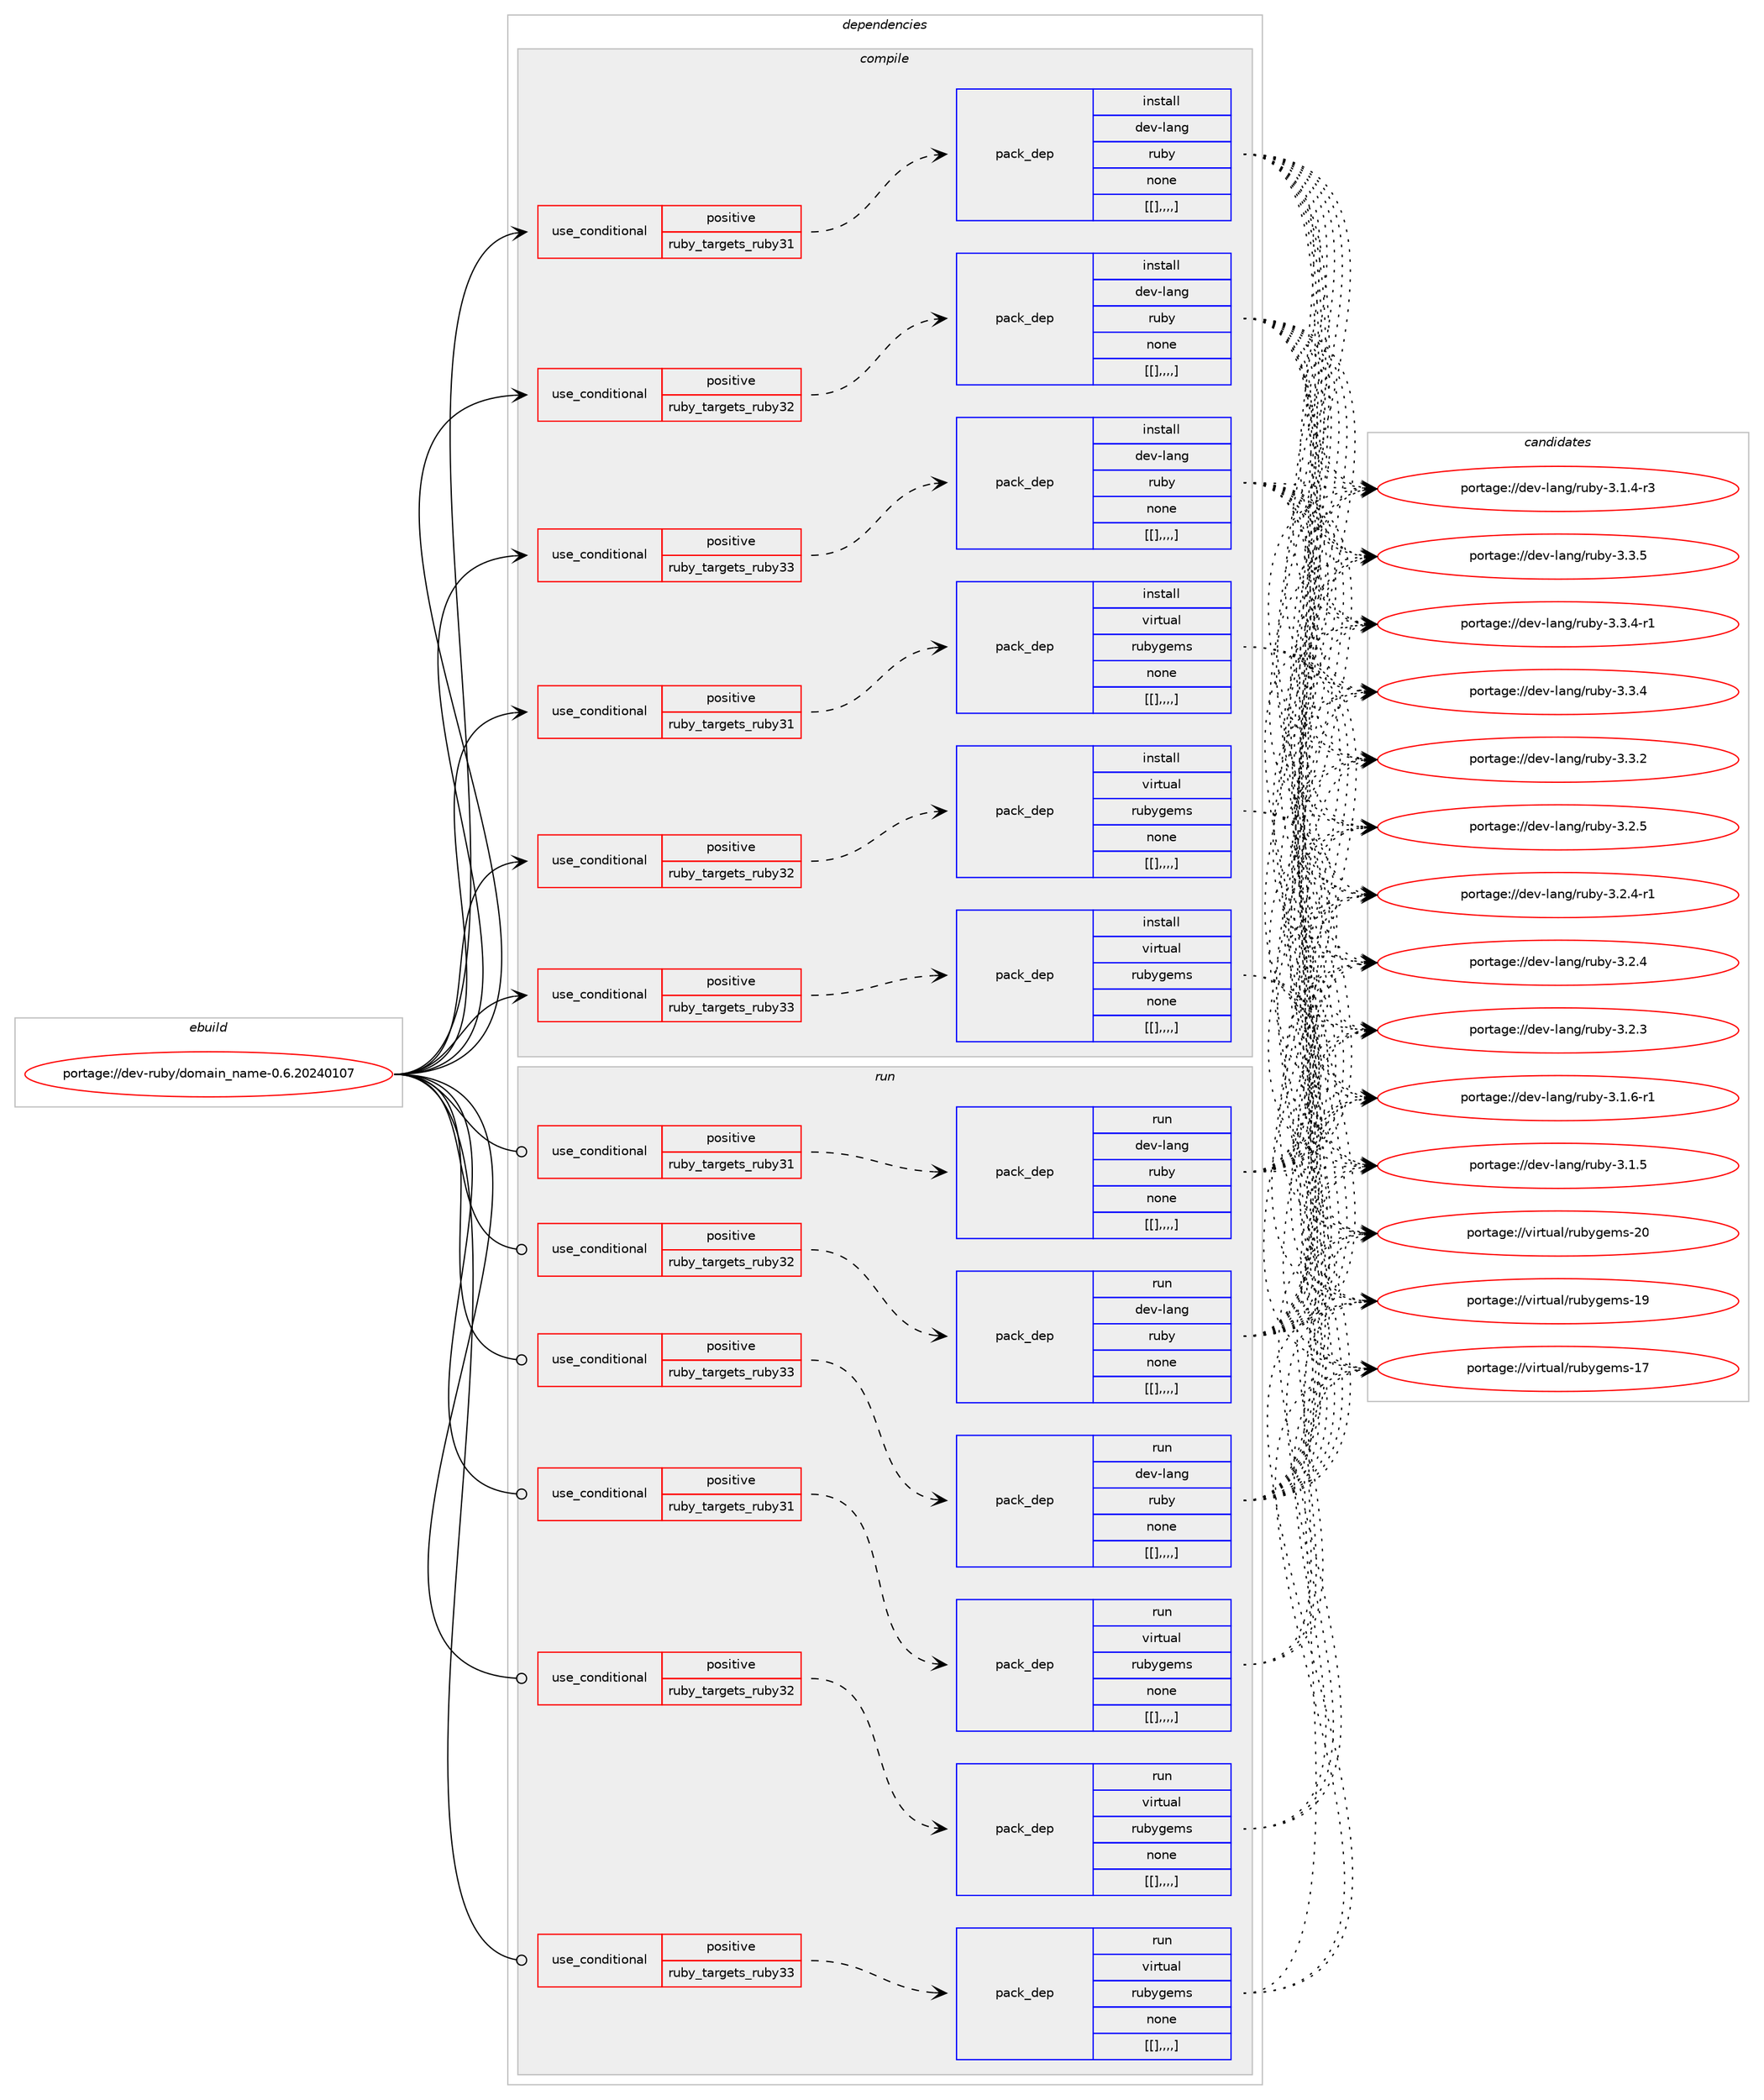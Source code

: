 digraph prolog {

# *************
# Graph options
# *************

newrank=true;
concentrate=true;
compound=true;
graph [rankdir=LR,fontname=Helvetica,fontsize=10,ranksep=1.5];#, ranksep=2.5, nodesep=0.2];
edge  [arrowhead=vee];
node  [fontname=Helvetica,fontsize=10];

# **********
# The ebuild
# **********

subgraph cluster_leftcol {
color=gray;
label=<<i>ebuild</i>>;
id [label="portage://dev-ruby/domain_name-0.6.20240107", color=red, width=4, href="../dev-ruby/domain_name-0.6.20240107.svg"];
}

# ****************
# The dependencies
# ****************

subgraph cluster_midcol {
color=gray;
label=<<i>dependencies</i>>;
subgraph cluster_compile {
fillcolor="#eeeeee";
style=filled;
label=<<i>compile</i>>;
subgraph cond47948 {
dependency184136 [label=<<TABLE BORDER="0" CELLBORDER="1" CELLSPACING="0" CELLPADDING="4"><TR><TD ROWSPAN="3" CELLPADDING="10">use_conditional</TD></TR><TR><TD>positive</TD></TR><TR><TD>ruby_targets_ruby31</TD></TR></TABLE>>, shape=none, color=red];
subgraph pack134898 {
dependency184137 [label=<<TABLE BORDER="0" CELLBORDER="1" CELLSPACING="0" CELLPADDING="4" WIDTH="220"><TR><TD ROWSPAN="6" CELLPADDING="30">pack_dep</TD></TR><TR><TD WIDTH="110">install</TD></TR><TR><TD>dev-lang</TD></TR><TR><TD>ruby</TD></TR><TR><TD>none</TD></TR><TR><TD>[[],,,,]</TD></TR></TABLE>>, shape=none, color=blue];
}
dependency184136:e -> dependency184137:w [weight=20,style="dashed",arrowhead="vee"];
}
id:e -> dependency184136:w [weight=20,style="solid",arrowhead="vee"];
subgraph cond47949 {
dependency184138 [label=<<TABLE BORDER="0" CELLBORDER="1" CELLSPACING="0" CELLPADDING="4"><TR><TD ROWSPAN="3" CELLPADDING="10">use_conditional</TD></TR><TR><TD>positive</TD></TR><TR><TD>ruby_targets_ruby31</TD></TR></TABLE>>, shape=none, color=red];
subgraph pack134899 {
dependency184139 [label=<<TABLE BORDER="0" CELLBORDER="1" CELLSPACING="0" CELLPADDING="4" WIDTH="220"><TR><TD ROWSPAN="6" CELLPADDING="30">pack_dep</TD></TR><TR><TD WIDTH="110">install</TD></TR><TR><TD>virtual</TD></TR><TR><TD>rubygems</TD></TR><TR><TD>none</TD></TR><TR><TD>[[],,,,]</TD></TR></TABLE>>, shape=none, color=blue];
}
dependency184138:e -> dependency184139:w [weight=20,style="dashed",arrowhead="vee"];
}
id:e -> dependency184138:w [weight=20,style="solid",arrowhead="vee"];
subgraph cond47950 {
dependency184140 [label=<<TABLE BORDER="0" CELLBORDER="1" CELLSPACING="0" CELLPADDING="4"><TR><TD ROWSPAN="3" CELLPADDING="10">use_conditional</TD></TR><TR><TD>positive</TD></TR><TR><TD>ruby_targets_ruby32</TD></TR></TABLE>>, shape=none, color=red];
subgraph pack134900 {
dependency184141 [label=<<TABLE BORDER="0" CELLBORDER="1" CELLSPACING="0" CELLPADDING="4" WIDTH="220"><TR><TD ROWSPAN="6" CELLPADDING="30">pack_dep</TD></TR><TR><TD WIDTH="110">install</TD></TR><TR><TD>dev-lang</TD></TR><TR><TD>ruby</TD></TR><TR><TD>none</TD></TR><TR><TD>[[],,,,]</TD></TR></TABLE>>, shape=none, color=blue];
}
dependency184140:e -> dependency184141:w [weight=20,style="dashed",arrowhead="vee"];
}
id:e -> dependency184140:w [weight=20,style="solid",arrowhead="vee"];
subgraph cond47951 {
dependency184142 [label=<<TABLE BORDER="0" CELLBORDER="1" CELLSPACING="0" CELLPADDING="4"><TR><TD ROWSPAN="3" CELLPADDING="10">use_conditional</TD></TR><TR><TD>positive</TD></TR><TR><TD>ruby_targets_ruby32</TD></TR></TABLE>>, shape=none, color=red];
subgraph pack134901 {
dependency184143 [label=<<TABLE BORDER="0" CELLBORDER="1" CELLSPACING="0" CELLPADDING="4" WIDTH="220"><TR><TD ROWSPAN="6" CELLPADDING="30">pack_dep</TD></TR><TR><TD WIDTH="110">install</TD></TR><TR><TD>virtual</TD></TR><TR><TD>rubygems</TD></TR><TR><TD>none</TD></TR><TR><TD>[[],,,,]</TD></TR></TABLE>>, shape=none, color=blue];
}
dependency184142:e -> dependency184143:w [weight=20,style="dashed",arrowhead="vee"];
}
id:e -> dependency184142:w [weight=20,style="solid",arrowhead="vee"];
subgraph cond47952 {
dependency184144 [label=<<TABLE BORDER="0" CELLBORDER="1" CELLSPACING="0" CELLPADDING="4"><TR><TD ROWSPAN="3" CELLPADDING="10">use_conditional</TD></TR><TR><TD>positive</TD></TR><TR><TD>ruby_targets_ruby33</TD></TR></TABLE>>, shape=none, color=red];
subgraph pack134902 {
dependency184145 [label=<<TABLE BORDER="0" CELLBORDER="1" CELLSPACING="0" CELLPADDING="4" WIDTH="220"><TR><TD ROWSPAN="6" CELLPADDING="30">pack_dep</TD></TR><TR><TD WIDTH="110">install</TD></TR><TR><TD>dev-lang</TD></TR><TR><TD>ruby</TD></TR><TR><TD>none</TD></TR><TR><TD>[[],,,,]</TD></TR></TABLE>>, shape=none, color=blue];
}
dependency184144:e -> dependency184145:w [weight=20,style="dashed",arrowhead="vee"];
}
id:e -> dependency184144:w [weight=20,style="solid",arrowhead="vee"];
subgraph cond47953 {
dependency184146 [label=<<TABLE BORDER="0" CELLBORDER="1" CELLSPACING="0" CELLPADDING="4"><TR><TD ROWSPAN="3" CELLPADDING="10">use_conditional</TD></TR><TR><TD>positive</TD></TR><TR><TD>ruby_targets_ruby33</TD></TR></TABLE>>, shape=none, color=red];
subgraph pack134903 {
dependency184147 [label=<<TABLE BORDER="0" CELLBORDER="1" CELLSPACING="0" CELLPADDING="4" WIDTH="220"><TR><TD ROWSPAN="6" CELLPADDING="30">pack_dep</TD></TR><TR><TD WIDTH="110">install</TD></TR><TR><TD>virtual</TD></TR><TR><TD>rubygems</TD></TR><TR><TD>none</TD></TR><TR><TD>[[],,,,]</TD></TR></TABLE>>, shape=none, color=blue];
}
dependency184146:e -> dependency184147:w [weight=20,style="dashed",arrowhead="vee"];
}
id:e -> dependency184146:w [weight=20,style="solid",arrowhead="vee"];
}
subgraph cluster_compileandrun {
fillcolor="#eeeeee";
style=filled;
label=<<i>compile and run</i>>;
}
subgraph cluster_run {
fillcolor="#eeeeee";
style=filled;
label=<<i>run</i>>;
subgraph cond47954 {
dependency184148 [label=<<TABLE BORDER="0" CELLBORDER="1" CELLSPACING="0" CELLPADDING="4"><TR><TD ROWSPAN="3" CELLPADDING="10">use_conditional</TD></TR><TR><TD>positive</TD></TR><TR><TD>ruby_targets_ruby31</TD></TR></TABLE>>, shape=none, color=red];
subgraph pack134904 {
dependency184149 [label=<<TABLE BORDER="0" CELLBORDER="1" CELLSPACING="0" CELLPADDING="4" WIDTH="220"><TR><TD ROWSPAN="6" CELLPADDING="30">pack_dep</TD></TR><TR><TD WIDTH="110">run</TD></TR><TR><TD>dev-lang</TD></TR><TR><TD>ruby</TD></TR><TR><TD>none</TD></TR><TR><TD>[[],,,,]</TD></TR></TABLE>>, shape=none, color=blue];
}
dependency184148:e -> dependency184149:w [weight=20,style="dashed",arrowhead="vee"];
}
id:e -> dependency184148:w [weight=20,style="solid",arrowhead="odot"];
subgraph cond47955 {
dependency184150 [label=<<TABLE BORDER="0" CELLBORDER="1" CELLSPACING="0" CELLPADDING="4"><TR><TD ROWSPAN="3" CELLPADDING="10">use_conditional</TD></TR><TR><TD>positive</TD></TR><TR><TD>ruby_targets_ruby31</TD></TR></TABLE>>, shape=none, color=red];
subgraph pack134905 {
dependency184151 [label=<<TABLE BORDER="0" CELLBORDER="1" CELLSPACING="0" CELLPADDING="4" WIDTH="220"><TR><TD ROWSPAN="6" CELLPADDING="30">pack_dep</TD></TR><TR><TD WIDTH="110">run</TD></TR><TR><TD>virtual</TD></TR><TR><TD>rubygems</TD></TR><TR><TD>none</TD></TR><TR><TD>[[],,,,]</TD></TR></TABLE>>, shape=none, color=blue];
}
dependency184150:e -> dependency184151:w [weight=20,style="dashed",arrowhead="vee"];
}
id:e -> dependency184150:w [weight=20,style="solid",arrowhead="odot"];
subgraph cond47956 {
dependency184152 [label=<<TABLE BORDER="0" CELLBORDER="1" CELLSPACING="0" CELLPADDING="4"><TR><TD ROWSPAN="3" CELLPADDING="10">use_conditional</TD></TR><TR><TD>positive</TD></TR><TR><TD>ruby_targets_ruby32</TD></TR></TABLE>>, shape=none, color=red];
subgraph pack134906 {
dependency184153 [label=<<TABLE BORDER="0" CELLBORDER="1" CELLSPACING="0" CELLPADDING="4" WIDTH="220"><TR><TD ROWSPAN="6" CELLPADDING="30">pack_dep</TD></TR><TR><TD WIDTH="110">run</TD></TR><TR><TD>dev-lang</TD></TR><TR><TD>ruby</TD></TR><TR><TD>none</TD></TR><TR><TD>[[],,,,]</TD></TR></TABLE>>, shape=none, color=blue];
}
dependency184152:e -> dependency184153:w [weight=20,style="dashed",arrowhead="vee"];
}
id:e -> dependency184152:w [weight=20,style="solid",arrowhead="odot"];
subgraph cond47957 {
dependency184154 [label=<<TABLE BORDER="0" CELLBORDER="1" CELLSPACING="0" CELLPADDING="4"><TR><TD ROWSPAN="3" CELLPADDING="10">use_conditional</TD></TR><TR><TD>positive</TD></TR><TR><TD>ruby_targets_ruby32</TD></TR></TABLE>>, shape=none, color=red];
subgraph pack134907 {
dependency184155 [label=<<TABLE BORDER="0" CELLBORDER="1" CELLSPACING="0" CELLPADDING="4" WIDTH="220"><TR><TD ROWSPAN="6" CELLPADDING="30">pack_dep</TD></TR><TR><TD WIDTH="110">run</TD></TR><TR><TD>virtual</TD></TR><TR><TD>rubygems</TD></TR><TR><TD>none</TD></TR><TR><TD>[[],,,,]</TD></TR></TABLE>>, shape=none, color=blue];
}
dependency184154:e -> dependency184155:w [weight=20,style="dashed",arrowhead="vee"];
}
id:e -> dependency184154:w [weight=20,style="solid",arrowhead="odot"];
subgraph cond47958 {
dependency184156 [label=<<TABLE BORDER="0" CELLBORDER="1" CELLSPACING="0" CELLPADDING="4"><TR><TD ROWSPAN="3" CELLPADDING="10">use_conditional</TD></TR><TR><TD>positive</TD></TR><TR><TD>ruby_targets_ruby33</TD></TR></TABLE>>, shape=none, color=red];
subgraph pack134908 {
dependency184157 [label=<<TABLE BORDER="0" CELLBORDER="1" CELLSPACING="0" CELLPADDING="4" WIDTH="220"><TR><TD ROWSPAN="6" CELLPADDING="30">pack_dep</TD></TR><TR><TD WIDTH="110">run</TD></TR><TR><TD>dev-lang</TD></TR><TR><TD>ruby</TD></TR><TR><TD>none</TD></TR><TR><TD>[[],,,,]</TD></TR></TABLE>>, shape=none, color=blue];
}
dependency184156:e -> dependency184157:w [weight=20,style="dashed",arrowhead="vee"];
}
id:e -> dependency184156:w [weight=20,style="solid",arrowhead="odot"];
subgraph cond47959 {
dependency184158 [label=<<TABLE BORDER="0" CELLBORDER="1" CELLSPACING="0" CELLPADDING="4"><TR><TD ROWSPAN="3" CELLPADDING="10">use_conditional</TD></TR><TR><TD>positive</TD></TR><TR><TD>ruby_targets_ruby33</TD></TR></TABLE>>, shape=none, color=red];
subgraph pack134909 {
dependency184159 [label=<<TABLE BORDER="0" CELLBORDER="1" CELLSPACING="0" CELLPADDING="4" WIDTH="220"><TR><TD ROWSPAN="6" CELLPADDING="30">pack_dep</TD></TR><TR><TD WIDTH="110">run</TD></TR><TR><TD>virtual</TD></TR><TR><TD>rubygems</TD></TR><TR><TD>none</TD></TR><TR><TD>[[],,,,]</TD></TR></TABLE>>, shape=none, color=blue];
}
dependency184158:e -> dependency184159:w [weight=20,style="dashed",arrowhead="vee"];
}
id:e -> dependency184158:w [weight=20,style="solid",arrowhead="odot"];
}
}

# **************
# The candidates
# **************

subgraph cluster_choices {
rank=same;
color=gray;
label=<<i>candidates</i>>;

subgraph choice134898 {
color=black;
nodesep=1;
choice10010111845108971101034711411798121455146514653 [label="portage://dev-lang/ruby-3.3.5", color=red, width=4,href="../dev-lang/ruby-3.3.5.svg"];
choice100101118451089711010347114117981214551465146524511449 [label="portage://dev-lang/ruby-3.3.4-r1", color=red, width=4,href="../dev-lang/ruby-3.3.4-r1.svg"];
choice10010111845108971101034711411798121455146514652 [label="portage://dev-lang/ruby-3.3.4", color=red, width=4,href="../dev-lang/ruby-3.3.4.svg"];
choice10010111845108971101034711411798121455146514650 [label="portage://dev-lang/ruby-3.3.2", color=red, width=4,href="../dev-lang/ruby-3.3.2.svg"];
choice10010111845108971101034711411798121455146504653 [label="portage://dev-lang/ruby-3.2.5", color=red, width=4,href="../dev-lang/ruby-3.2.5.svg"];
choice100101118451089711010347114117981214551465046524511449 [label="portage://dev-lang/ruby-3.2.4-r1", color=red, width=4,href="../dev-lang/ruby-3.2.4-r1.svg"];
choice10010111845108971101034711411798121455146504652 [label="portage://dev-lang/ruby-3.2.4", color=red, width=4,href="../dev-lang/ruby-3.2.4.svg"];
choice10010111845108971101034711411798121455146504651 [label="portage://dev-lang/ruby-3.2.3", color=red, width=4,href="../dev-lang/ruby-3.2.3.svg"];
choice100101118451089711010347114117981214551464946544511449 [label="portage://dev-lang/ruby-3.1.6-r1", color=red, width=4,href="../dev-lang/ruby-3.1.6-r1.svg"];
choice10010111845108971101034711411798121455146494653 [label="portage://dev-lang/ruby-3.1.5", color=red, width=4,href="../dev-lang/ruby-3.1.5.svg"];
choice100101118451089711010347114117981214551464946524511451 [label="portage://dev-lang/ruby-3.1.4-r3", color=red, width=4,href="../dev-lang/ruby-3.1.4-r3.svg"];
dependency184137:e -> choice10010111845108971101034711411798121455146514653:w [style=dotted,weight="100"];
dependency184137:e -> choice100101118451089711010347114117981214551465146524511449:w [style=dotted,weight="100"];
dependency184137:e -> choice10010111845108971101034711411798121455146514652:w [style=dotted,weight="100"];
dependency184137:e -> choice10010111845108971101034711411798121455146514650:w [style=dotted,weight="100"];
dependency184137:e -> choice10010111845108971101034711411798121455146504653:w [style=dotted,weight="100"];
dependency184137:e -> choice100101118451089711010347114117981214551465046524511449:w [style=dotted,weight="100"];
dependency184137:e -> choice10010111845108971101034711411798121455146504652:w [style=dotted,weight="100"];
dependency184137:e -> choice10010111845108971101034711411798121455146504651:w [style=dotted,weight="100"];
dependency184137:e -> choice100101118451089711010347114117981214551464946544511449:w [style=dotted,weight="100"];
dependency184137:e -> choice10010111845108971101034711411798121455146494653:w [style=dotted,weight="100"];
dependency184137:e -> choice100101118451089711010347114117981214551464946524511451:w [style=dotted,weight="100"];
}
subgraph choice134899 {
color=black;
nodesep=1;
choice118105114116117971084711411798121103101109115455048 [label="portage://virtual/rubygems-20", color=red, width=4,href="../virtual/rubygems-20.svg"];
choice118105114116117971084711411798121103101109115454957 [label="portage://virtual/rubygems-19", color=red, width=4,href="../virtual/rubygems-19.svg"];
choice118105114116117971084711411798121103101109115454955 [label="portage://virtual/rubygems-17", color=red, width=4,href="../virtual/rubygems-17.svg"];
dependency184139:e -> choice118105114116117971084711411798121103101109115455048:w [style=dotted,weight="100"];
dependency184139:e -> choice118105114116117971084711411798121103101109115454957:w [style=dotted,weight="100"];
dependency184139:e -> choice118105114116117971084711411798121103101109115454955:w [style=dotted,weight="100"];
}
subgraph choice134900 {
color=black;
nodesep=1;
choice10010111845108971101034711411798121455146514653 [label="portage://dev-lang/ruby-3.3.5", color=red, width=4,href="../dev-lang/ruby-3.3.5.svg"];
choice100101118451089711010347114117981214551465146524511449 [label="portage://dev-lang/ruby-3.3.4-r1", color=red, width=4,href="../dev-lang/ruby-3.3.4-r1.svg"];
choice10010111845108971101034711411798121455146514652 [label="portage://dev-lang/ruby-3.3.4", color=red, width=4,href="../dev-lang/ruby-3.3.4.svg"];
choice10010111845108971101034711411798121455146514650 [label="portage://dev-lang/ruby-3.3.2", color=red, width=4,href="../dev-lang/ruby-3.3.2.svg"];
choice10010111845108971101034711411798121455146504653 [label="portage://dev-lang/ruby-3.2.5", color=red, width=4,href="../dev-lang/ruby-3.2.5.svg"];
choice100101118451089711010347114117981214551465046524511449 [label="portage://dev-lang/ruby-3.2.4-r1", color=red, width=4,href="../dev-lang/ruby-3.2.4-r1.svg"];
choice10010111845108971101034711411798121455146504652 [label="portage://dev-lang/ruby-3.2.4", color=red, width=4,href="../dev-lang/ruby-3.2.4.svg"];
choice10010111845108971101034711411798121455146504651 [label="portage://dev-lang/ruby-3.2.3", color=red, width=4,href="../dev-lang/ruby-3.2.3.svg"];
choice100101118451089711010347114117981214551464946544511449 [label="portage://dev-lang/ruby-3.1.6-r1", color=red, width=4,href="../dev-lang/ruby-3.1.6-r1.svg"];
choice10010111845108971101034711411798121455146494653 [label="portage://dev-lang/ruby-3.1.5", color=red, width=4,href="../dev-lang/ruby-3.1.5.svg"];
choice100101118451089711010347114117981214551464946524511451 [label="portage://dev-lang/ruby-3.1.4-r3", color=red, width=4,href="../dev-lang/ruby-3.1.4-r3.svg"];
dependency184141:e -> choice10010111845108971101034711411798121455146514653:w [style=dotted,weight="100"];
dependency184141:e -> choice100101118451089711010347114117981214551465146524511449:w [style=dotted,weight="100"];
dependency184141:e -> choice10010111845108971101034711411798121455146514652:w [style=dotted,weight="100"];
dependency184141:e -> choice10010111845108971101034711411798121455146514650:w [style=dotted,weight="100"];
dependency184141:e -> choice10010111845108971101034711411798121455146504653:w [style=dotted,weight="100"];
dependency184141:e -> choice100101118451089711010347114117981214551465046524511449:w [style=dotted,weight="100"];
dependency184141:e -> choice10010111845108971101034711411798121455146504652:w [style=dotted,weight="100"];
dependency184141:e -> choice10010111845108971101034711411798121455146504651:w [style=dotted,weight="100"];
dependency184141:e -> choice100101118451089711010347114117981214551464946544511449:w [style=dotted,weight="100"];
dependency184141:e -> choice10010111845108971101034711411798121455146494653:w [style=dotted,weight="100"];
dependency184141:e -> choice100101118451089711010347114117981214551464946524511451:w [style=dotted,weight="100"];
}
subgraph choice134901 {
color=black;
nodesep=1;
choice118105114116117971084711411798121103101109115455048 [label="portage://virtual/rubygems-20", color=red, width=4,href="../virtual/rubygems-20.svg"];
choice118105114116117971084711411798121103101109115454957 [label="portage://virtual/rubygems-19", color=red, width=4,href="../virtual/rubygems-19.svg"];
choice118105114116117971084711411798121103101109115454955 [label="portage://virtual/rubygems-17", color=red, width=4,href="../virtual/rubygems-17.svg"];
dependency184143:e -> choice118105114116117971084711411798121103101109115455048:w [style=dotted,weight="100"];
dependency184143:e -> choice118105114116117971084711411798121103101109115454957:w [style=dotted,weight="100"];
dependency184143:e -> choice118105114116117971084711411798121103101109115454955:w [style=dotted,weight="100"];
}
subgraph choice134902 {
color=black;
nodesep=1;
choice10010111845108971101034711411798121455146514653 [label="portage://dev-lang/ruby-3.3.5", color=red, width=4,href="../dev-lang/ruby-3.3.5.svg"];
choice100101118451089711010347114117981214551465146524511449 [label="portage://dev-lang/ruby-3.3.4-r1", color=red, width=4,href="../dev-lang/ruby-3.3.4-r1.svg"];
choice10010111845108971101034711411798121455146514652 [label="portage://dev-lang/ruby-3.3.4", color=red, width=4,href="../dev-lang/ruby-3.3.4.svg"];
choice10010111845108971101034711411798121455146514650 [label="portage://dev-lang/ruby-3.3.2", color=red, width=4,href="../dev-lang/ruby-3.3.2.svg"];
choice10010111845108971101034711411798121455146504653 [label="portage://dev-lang/ruby-3.2.5", color=red, width=4,href="../dev-lang/ruby-3.2.5.svg"];
choice100101118451089711010347114117981214551465046524511449 [label="portage://dev-lang/ruby-3.2.4-r1", color=red, width=4,href="../dev-lang/ruby-3.2.4-r1.svg"];
choice10010111845108971101034711411798121455146504652 [label="portage://dev-lang/ruby-3.2.4", color=red, width=4,href="../dev-lang/ruby-3.2.4.svg"];
choice10010111845108971101034711411798121455146504651 [label="portage://dev-lang/ruby-3.2.3", color=red, width=4,href="../dev-lang/ruby-3.2.3.svg"];
choice100101118451089711010347114117981214551464946544511449 [label="portage://dev-lang/ruby-3.1.6-r1", color=red, width=4,href="../dev-lang/ruby-3.1.6-r1.svg"];
choice10010111845108971101034711411798121455146494653 [label="portage://dev-lang/ruby-3.1.5", color=red, width=4,href="../dev-lang/ruby-3.1.5.svg"];
choice100101118451089711010347114117981214551464946524511451 [label="portage://dev-lang/ruby-3.1.4-r3", color=red, width=4,href="../dev-lang/ruby-3.1.4-r3.svg"];
dependency184145:e -> choice10010111845108971101034711411798121455146514653:w [style=dotted,weight="100"];
dependency184145:e -> choice100101118451089711010347114117981214551465146524511449:w [style=dotted,weight="100"];
dependency184145:e -> choice10010111845108971101034711411798121455146514652:w [style=dotted,weight="100"];
dependency184145:e -> choice10010111845108971101034711411798121455146514650:w [style=dotted,weight="100"];
dependency184145:e -> choice10010111845108971101034711411798121455146504653:w [style=dotted,weight="100"];
dependency184145:e -> choice100101118451089711010347114117981214551465046524511449:w [style=dotted,weight="100"];
dependency184145:e -> choice10010111845108971101034711411798121455146504652:w [style=dotted,weight="100"];
dependency184145:e -> choice10010111845108971101034711411798121455146504651:w [style=dotted,weight="100"];
dependency184145:e -> choice100101118451089711010347114117981214551464946544511449:w [style=dotted,weight="100"];
dependency184145:e -> choice10010111845108971101034711411798121455146494653:w [style=dotted,weight="100"];
dependency184145:e -> choice100101118451089711010347114117981214551464946524511451:w [style=dotted,weight="100"];
}
subgraph choice134903 {
color=black;
nodesep=1;
choice118105114116117971084711411798121103101109115455048 [label="portage://virtual/rubygems-20", color=red, width=4,href="../virtual/rubygems-20.svg"];
choice118105114116117971084711411798121103101109115454957 [label="portage://virtual/rubygems-19", color=red, width=4,href="../virtual/rubygems-19.svg"];
choice118105114116117971084711411798121103101109115454955 [label="portage://virtual/rubygems-17", color=red, width=4,href="../virtual/rubygems-17.svg"];
dependency184147:e -> choice118105114116117971084711411798121103101109115455048:w [style=dotted,weight="100"];
dependency184147:e -> choice118105114116117971084711411798121103101109115454957:w [style=dotted,weight="100"];
dependency184147:e -> choice118105114116117971084711411798121103101109115454955:w [style=dotted,weight="100"];
}
subgraph choice134904 {
color=black;
nodesep=1;
choice10010111845108971101034711411798121455146514653 [label="portage://dev-lang/ruby-3.3.5", color=red, width=4,href="../dev-lang/ruby-3.3.5.svg"];
choice100101118451089711010347114117981214551465146524511449 [label="portage://dev-lang/ruby-3.3.4-r1", color=red, width=4,href="../dev-lang/ruby-3.3.4-r1.svg"];
choice10010111845108971101034711411798121455146514652 [label="portage://dev-lang/ruby-3.3.4", color=red, width=4,href="../dev-lang/ruby-3.3.4.svg"];
choice10010111845108971101034711411798121455146514650 [label="portage://dev-lang/ruby-3.3.2", color=red, width=4,href="../dev-lang/ruby-3.3.2.svg"];
choice10010111845108971101034711411798121455146504653 [label="portage://dev-lang/ruby-3.2.5", color=red, width=4,href="../dev-lang/ruby-3.2.5.svg"];
choice100101118451089711010347114117981214551465046524511449 [label="portage://dev-lang/ruby-3.2.4-r1", color=red, width=4,href="../dev-lang/ruby-3.2.4-r1.svg"];
choice10010111845108971101034711411798121455146504652 [label="portage://dev-lang/ruby-3.2.4", color=red, width=4,href="../dev-lang/ruby-3.2.4.svg"];
choice10010111845108971101034711411798121455146504651 [label="portage://dev-lang/ruby-3.2.3", color=red, width=4,href="../dev-lang/ruby-3.2.3.svg"];
choice100101118451089711010347114117981214551464946544511449 [label="portage://dev-lang/ruby-3.1.6-r1", color=red, width=4,href="../dev-lang/ruby-3.1.6-r1.svg"];
choice10010111845108971101034711411798121455146494653 [label="portage://dev-lang/ruby-3.1.5", color=red, width=4,href="../dev-lang/ruby-3.1.5.svg"];
choice100101118451089711010347114117981214551464946524511451 [label="portage://dev-lang/ruby-3.1.4-r3", color=red, width=4,href="../dev-lang/ruby-3.1.4-r3.svg"];
dependency184149:e -> choice10010111845108971101034711411798121455146514653:w [style=dotted,weight="100"];
dependency184149:e -> choice100101118451089711010347114117981214551465146524511449:w [style=dotted,weight="100"];
dependency184149:e -> choice10010111845108971101034711411798121455146514652:w [style=dotted,weight="100"];
dependency184149:e -> choice10010111845108971101034711411798121455146514650:w [style=dotted,weight="100"];
dependency184149:e -> choice10010111845108971101034711411798121455146504653:w [style=dotted,weight="100"];
dependency184149:e -> choice100101118451089711010347114117981214551465046524511449:w [style=dotted,weight="100"];
dependency184149:e -> choice10010111845108971101034711411798121455146504652:w [style=dotted,weight="100"];
dependency184149:e -> choice10010111845108971101034711411798121455146504651:w [style=dotted,weight="100"];
dependency184149:e -> choice100101118451089711010347114117981214551464946544511449:w [style=dotted,weight="100"];
dependency184149:e -> choice10010111845108971101034711411798121455146494653:w [style=dotted,weight="100"];
dependency184149:e -> choice100101118451089711010347114117981214551464946524511451:w [style=dotted,weight="100"];
}
subgraph choice134905 {
color=black;
nodesep=1;
choice118105114116117971084711411798121103101109115455048 [label="portage://virtual/rubygems-20", color=red, width=4,href="../virtual/rubygems-20.svg"];
choice118105114116117971084711411798121103101109115454957 [label="portage://virtual/rubygems-19", color=red, width=4,href="../virtual/rubygems-19.svg"];
choice118105114116117971084711411798121103101109115454955 [label="portage://virtual/rubygems-17", color=red, width=4,href="../virtual/rubygems-17.svg"];
dependency184151:e -> choice118105114116117971084711411798121103101109115455048:w [style=dotted,weight="100"];
dependency184151:e -> choice118105114116117971084711411798121103101109115454957:w [style=dotted,weight="100"];
dependency184151:e -> choice118105114116117971084711411798121103101109115454955:w [style=dotted,weight="100"];
}
subgraph choice134906 {
color=black;
nodesep=1;
choice10010111845108971101034711411798121455146514653 [label="portage://dev-lang/ruby-3.3.5", color=red, width=4,href="../dev-lang/ruby-3.3.5.svg"];
choice100101118451089711010347114117981214551465146524511449 [label="portage://dev-lang/ruby-3.3.4-r1", color=red, width=4,href="../dev-lang/ruby-3.3.4-r1.svg"];
choice10010111845108971101034711411798121455146514652 [label="portage://dev-lang/ruby-3.3.4", color=red, width=4,href="../dev-lang/ruby-3.3.4.svg"];
choice10010111845108971101034711411798121455146514650 [label="portage://dev-lang/ruby-3.3.2", color=red, width=4,href="../dev-lang/ruby-3.3.2.svg"];
choice10010111845108971101034711411798121455146504653 [label="portage://dev-lang/ruby-3.2.5", color=red, width=4,href="../dev-lang/ruby-3.2.5.svg"];
choice100101118451089711010347114117981214551465046524511449 [label="portage://dev-lang/ruby-3.2.4-r1", color=red, width=4,href="../dev-lang/ruby-3.2.4-r1.svg"];
choice10010111845108971101034711411798121455146504652 [label="portage://dev-lang/ruby-3.2.4", color=red, width=4,href="../dev-lang/ruby-3.2.4.svg"];
choice10010111845108971101034711411798121455146504651 [label="portage://dev-lang/ruby-3.2.3", color=red, width=4,href="../dev-lang/ruby-3.2.3.svg"];
choice100101118451089711010347114117981214551464946544511449 [label="portage://dev-lang/ruby-3.1.6-r1", color=red, width=4,href="../dev-lang/ruby-3.1.6-r1.svg"];
choice10010111845108971101034711411798121455146494653 [label="portage://dev-lang/ruby-3.1.5", color=red, width=4,href="../dev-lang/ruby-3.1.5.svg"];
choice100101118451089711010347114117981214551464946524511451 [label="portage://dev-lang/ruby-3.1.4-r3", color=red, width=4,href="../dev-lang/ruby-3.1.4-r3.svg"];
dependency184153:e -> choice10010111845108971101034711411798121455146514653:w [style=dotted,weight="100"];
dependency184153:e -> choice100101118451089711010347114117981214551465146524511449:w [style=dotted,weight="100"];
dependency184153:e -> choice10010111845108971101034711411798121455146514652:w [style=dotted,weight="100"];
dependency184153:e -> choice10010111845108971101034711411798121455146514650:w [style=dotted,weight="100"];
dependency184153:e -> choice10010111845108971101034711411798121455146504653:w [style=dotted,weight="100"];
dependency184153:e -> choice100101118451089711010347114117981214551465046524511449:w [style=dotted,weight="100"];
dependency184153:e -> choice10010111845108971101034711411798121455146504652:w [style=dotted,weight="100"];
dependency184153:e -> choice10010111845108971101034711411798121455146504651:w [style=dotted,weight="100"];
dependency184153:e -> choice100101118451089711010347114117981214551464946544511449:w [style=dotted,weight="100"];
dependency184153:e -> choice10010111845108971101034711411798121455146494653:w [style=dotted,weight="100"];
dependency184153:e -> choice100101118451089711010347114117981214551464946524511451:w [style=dotted,weight="100"];
}
subgraph choice134907 {
color=black;
nodesep=1;
choice118105114116117971084711411798121103101109115455048 [label="portage://virtual/rubygems-20", color=red, width=4,href="../virtual/rubygems-20.svg"];
choice118105114116117971084711411798121103101109115454957 [label="portage://virtual/rubygems-19", color=red, width=4,href="../virtual/rubygems-19.svg"];
choice118105114116117971084711411798121103101109115454955 [label="portage://virtual/rubygems-17", color=red, width=4,href="../virtual/rubygems-17.svg"];
dependency184155:e -> choice118105114116117971084711411798121103101109115455048:w [style=dotted,weight="100"];
dependency184155:e -> choice118105114116117971084711411798121103101109115454957:w [style=dotted,weight="100"];
dependency184155:e -> choice118105114116117971084711411798121103101109115454955:w [style=dotted,weight="100"];
}
subgraph choice134908 {
color=black;
nodesep=1;
choice10010111845108971101034711411798121455146514653 [label="portage://dev-lang/ruby-3.3.5", color=red, width=4,href="../dev-lang/ruby-3.3.5.svg"];
choice100101118451089711010347114117981214551465146524511449 [label="portage://dev-lang/ruby-3.3.4-r1", color=red, width=4,href="../dev-lang/ruby-3.3.4-r1.svg"];
choice10010111845108971101034711411798121455146514652 [label="portage://dev-lang/ruby-3.3.4", color=red, width=4,href="../dev-lang/ruby-3.3.4.svg"];
choice10010111845108971101034711411798121455146514650 [label="portage://dev-lang/ruby-3.3.2", color=red, width=4,href="../dev-lang/ruby-3.3.2.svg"];
choice10010111845108971101034711411798121455146504653 [label="portage://dev-lang/ruby-3.2.5", color=red, width=4,href="../dev-lang/ruby-3.2.5.svg"];
choice100101118451089711010347114117981214551465046524511449 [label="portage://dev-lang/ruby-3.2.4-r1", color=red, width=4,href="../dev-lang/ruby-3.2.4-r1.svg"];
choice10010111845108971101034711411798121455146504652 [label="portage://dev-lang/ruby-3.2.4", color=red, width=4,href="../dev-lang/ruby-3.2.4.svg"];
choice10010111845108971101034711411798121455146504651 [label="portage://dev-lang/ruby-3.2.3", color=red, width=4,href="../dev-lang/ruby-3.2.3.svg"];
choice100101118451089711010347114117981214551464946544511449 [label="portage://dev-lang/ruby-3.1.6-r1", color=red, width=4,href="../dev-lang/ruby-3.1.6-r1.svg"];
choice10010111845108971101034711411798121455146494653 [label="portage://dev-lang/ruby-3.1.5", color=red, width=4,href="../dev-lang/ruby-3.1.5.svg"];
choice100101118451089711010347114117981214551464946524511451 [label="portage://dev-lang/ruby-3.1.4-r3", color=red, width=4,href="../dev-lang/ruby-3.1.4-r3.svg"];
dependency184157:e -> choice10010111845108971101034711411798121455146514653:w [style=dotted,weight="100"];
dependency184157:e -> choice100101118451089711010347114117981214551465146524511449:w [style=dotted,weight="100"];
dependency184157:e -> choice10010111845108971101034711411798121455146514652:w [style=dotted,weight="100"];
dependency184157:e -> choice10010111845108971101034711411798121455146514650:w [style=dotted,weight="100"];
dependency184157:e -> choice10010111845108971101034711411798121455146504653:w [style=dotted,weight="100"];
dependency184157:e -> choice100101118451089711010347114117981214551465046524511449:w [style=dotted,weight="100"];
dependency184157:e -> choice10010111845108971101034711411798121455146504652:w [style=dotted,weight="100"];
dependency184157:e -> choice10010111845108971101034711411798121455146504651:w [style=dotted,weight="100"];
dependency184157:e -> choice100101118451089711010347114117981214551464946544511449:w [style=dotted,weight="100"];
dependency184157:e -> choice10010111845108971101034711411798121455146494653:w [style=dotted,weight="100"];
dependency184157:e -> choice100101118451089711010347114117981214551464946524511451:w [style=dotted,weight="100"];
}
subgraph choice134909 {
color=black;
nodesep=1;
choice118105114116117971084711411798121103101109115455048 [label="portage://virtual/rubygems-20", color=red, width=4,href="../virtual/rubygems-20.svg"];
choice118105114116117971084711411798121103101109115454957 [label="portage://virtual/rubygems-19", color=red, width=4,href="../virtual/rubygems-19.svg"];
choice118105114116117971084711411798121103101109115454955 [label="portage://virtual/rubygems-17", color=red, width=4,href="../virtual/rubygems-17.svg"];
dependency184159:e -> choice118105114116117971084711411798121103101109115455048:w [style=dotted,weight="100"];
dependency184159:e -> choice118105114116117971084711411798121103101109115454957:w [style=dotted,weight="100"];
dependency184159:e -> choice118105114116117971084711411798121103101109115454955:w [style=dotted,weight="100"];
}
}

}
